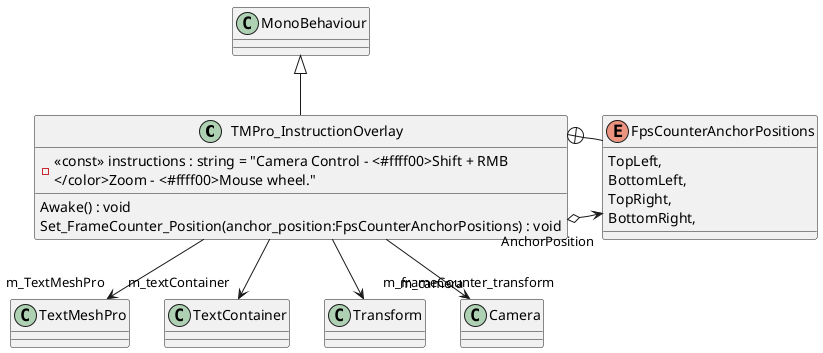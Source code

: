 @startuml
class TMPro_InstructionOverlay {
    - <<const>> instructions : string = "Camera Control - <#ffff00>Shift + RMB\n</color>Zoom - <#ffff00>Mouse wheel."
    Awake() : void
    Set_FrameCounter_Position(anchor_position:FpsCounterAnchorPositions) : void
}
enum FpsCounterAnchorPositions {
    TopLeft,
    BottomLeft,
    TopRight,
    BottomRight,
}
MonoBehaviour <|-- TMPro_InstructionOverlay
TMPro_InstructionOverlay o-> "AnchorPosition" FpsCounterAnchorPositions
TMPro_InstructionOverlay --> "m_TextMeshPro" TextMeshPro
TMPro_InstructionOverlay --> "m_textContainer" TextContainer
TMPro_InstructionOverlay --> "m_frameCounter_transform" Transform
TMPro_InstructionOverlay --> "m_camera" Camera
TMPro_InstructionOverlay +-- FpsCounterAnchorPositions
@enduml

